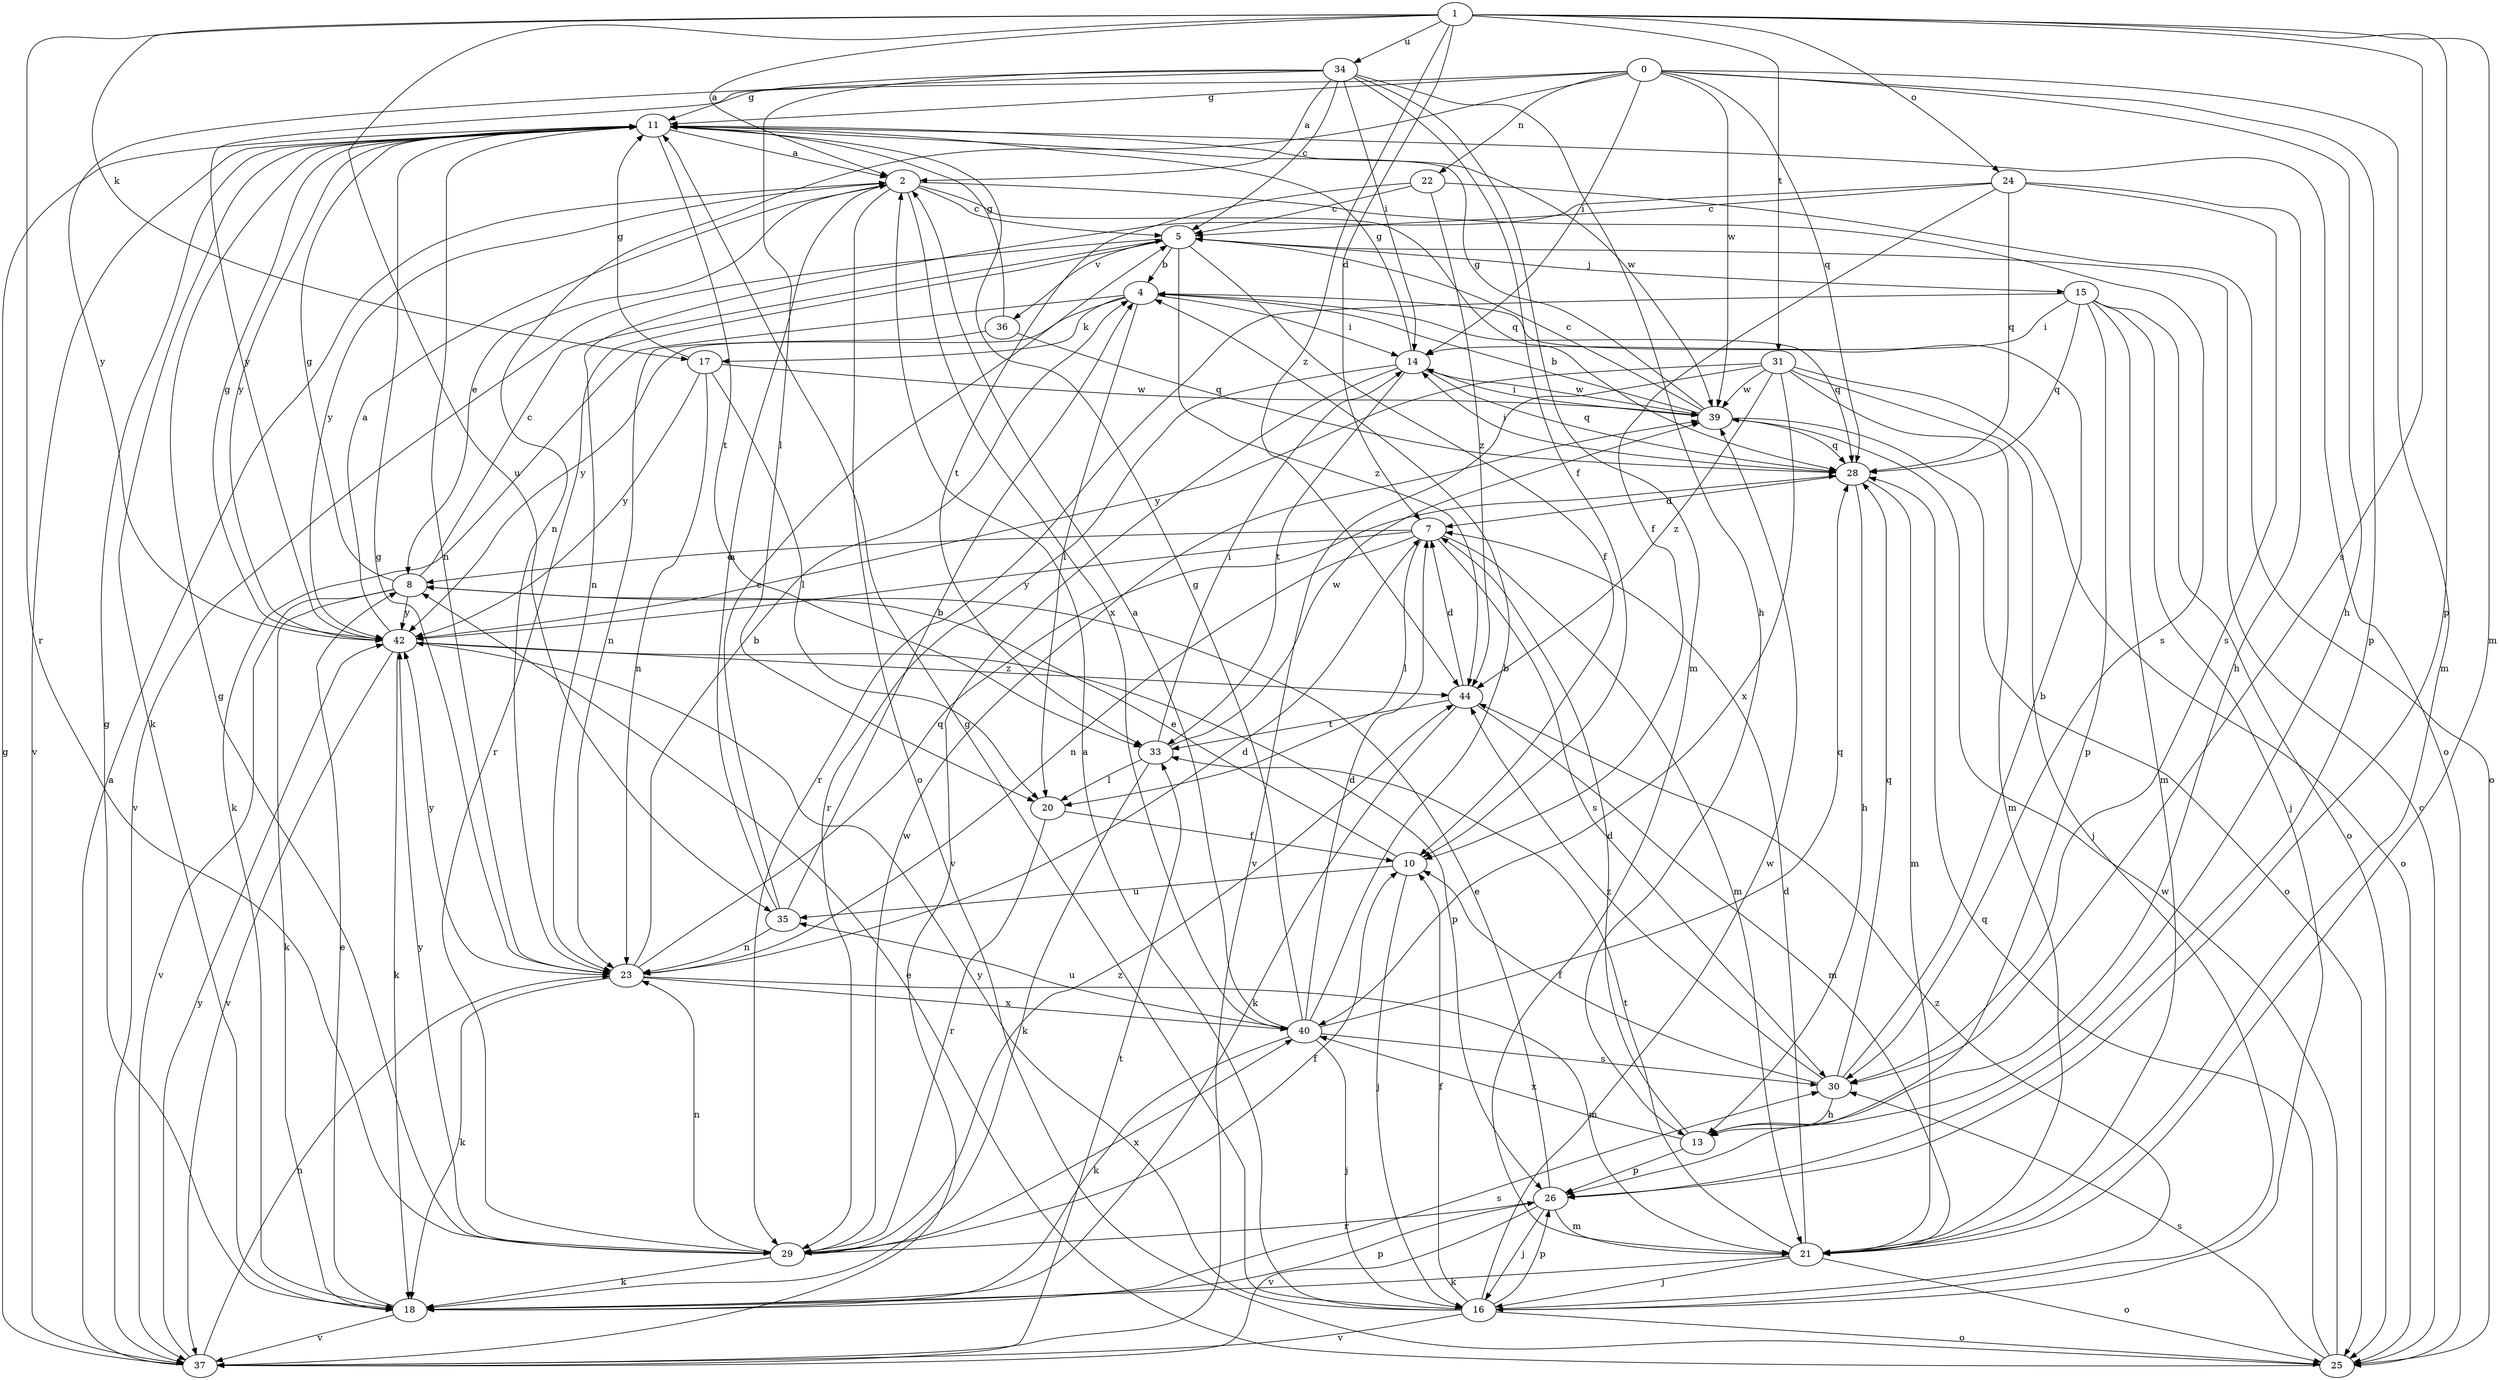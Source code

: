 strict digraph  {
0;
1;
2;
4;
5;
7;
8;
10;
11;
13;
14;
15;
16;
17;
18;
20;
21;
22;
23;
24;
25;
26;
28;
29;
30;
31;
33;
34;
35;
36;
37;
39;
40;
42;
44;
0 -> 11  [label=g];
0 -> 13  [label=h];
0 -> 14  [label=i];
0 -> 21  [label=m];
0 -> 22  [label=n];
0 -> 23  [label=n];
0 -> 26  [label=p];
0 -> 28  [label=q];
0 -> 39  [label=w];
0 -> 42  [label=y];
1 -> 2  [label=a];
1 -> 7  [label=d];
1 -> 17  [label=k];
1 -> 21  [label=m];
1 -> 24  [label=o];
1 -> 26  [label=p];
1 -> 29  [label=r];
1 -> 30  [label=s];
1 -> 31  [label=t];
1 -> 34  [label=u];
1 -> 35  [label=u];
1 -> 44  [label=z];
2 -> 5  [label=c];
2 -> 8  [label=e];
2 -> 25  [label=o];
2 -> 28  [label=q];
2 -> 30  [label=s];
2 -> 40  [label=x];
2 -> 42  [label=y];
4 -> 14  [label=i];
4 -> 17  [label=k];
4 -> 18  [label=k];
4 -> 20  [label=l];
4 -> 28  [label=q];
4 -> 42  [label=y];
5 -> 4  [label=b];
5 -> 10  [label=f];
5 -> 15  [label=j];
5 -> 29  [label=r];
5 -> 36  [label=v];
5 -> 37  [label=v];
5 -> 44  [label=z];
7 -> 8  [label=e];
7 -> 20  [label=l];
7 -> 21  [label=m];
7 -> 23  [label=n];
7 -> 30  [label=s];
7 -> 42  [label=y];
8 -> 5  [label=c];
8 -> 11  [label=g];
8 -> 18  [label=k];
8 -> 37  [label=v];
8 -> 42  [label=y];
10 -> 8  [label=e];
10 -> 16  [label=j];
10 -> 35  [label=u];
11 -> 2  [label=a];
11 -> 18  [label=k];
11 -> 23  [label=n];
11 -> 25  [label=o];
11 -> 33  [label=t];
11 -> 37  [label=v];
11 -> 39  [label=w];
11 -> 42  [label=y];
13 -> 7  [label=d];
13 -> 26  [label=p];
13 -> 40  [label=x];
14 -> 11  [label=g];
14 -> 28  [label=q];
14 -> 29  [label=r];
14 -> 33  [label=t];
14 -> 37  [label=v];
14 -> 39  [label=w];
15 -> 14  [label=i];
15 -> 16  [label=j];
15 -> 21  [label=m];
15 -> 25  [label=o];
15 -> 26  [label=p];
15 -> 28  [label=q];
15 -> 29  [label=r];
16 -> 2  [label=a];
16 -> 10  [label=f];
16 -> 11  [label=g];
16 -> 25  [label=o];
16 -> 26  [label=p];
16 -> 37  [label=v];
16 -> 39  [label=w];
16 -> 42  [label=y];
16 -> 44  [label=z];
17 -> 11  [label=g];
17 -> 20  [label=l];
17 -> 23  [label=n];
17 -> 39  [label=w];
17 -> 42  [label=y];
18 -> 8  [label=e];
18 -> 11  [label=g];
18 -> 26  [label=p];
18 -> 30  [label=s];
18 -> 37  [label=v];
20 -> 10  [label=f];
20 -> 29  [label=r];
21 -> 7  [label=d];
21 -> 16  [label=j];
21 -> 18  [label=k];
21 -> 25  [label=o];
21 -> 33  [label=t];
22 -> 5  [label=c];
22 -> 25  [label=o];
22 -> 33  [label=t];
22 -> 44  [label=z];
23 -> 4  [label=b];
23 -> 7  [label=d];
23 -> 11  [label=g];
23 -> 18  [label=k];
23 -> 21  [label=m];
23 -> 28  [label=q];
23 -> 40  [label=x];
23 -> 42  [label=y];
24 -> 5  [label=c];
24 -> 10  [label=f];
24 -> 13  [label=h];
24 -> 23  [label=n];
24 -> 28  [label=q];
24 -> 30  [label=s];
25 -> 5  [label=c];
25 -> 8  [label=e];
25 -> 28  [label=q];
25 -> 30  [label=s];
25 -> 39  [label=w];
26 -> 8  [label=e];
26 -> 16  [label=j];
26 -> 21  [label=m];
26 -> 29  [label=r];
26 -> 37  [label=v];
28 -> 7  [label=d];
28 -> 13  [label=h];
28 -> 14  [label=i];
28 -> 21  [label=m];
29 -> 10  [label=f];
29 -> 11  [label=g];
29 -> 18  [label=k];
29 -> 23  [label=n];
29 -> 39  [label=w];
29 -> 40  [label=x];
29 -> 42  [label=y];
29 -> 44  [label=z];
30 -> 4  [label=b];
30 -> 10  [label=f];
30 -> 13  [label=h];
30 -> 28  [label=q];
30 -> 44  [label=z];
31 -> 16  [label=j];
31 -> 21  [label=m];
31 -> 25  [label=o];
31 -> 37  [label=v];
31 -> 39  [label=w];
31 -> 40  [label=x];
31 -> 42  [label=y];
31 -> 44  [label=z];
33 -> 14  [label=i];
33 -> 18  [label=k];
33 -> 20  [label=l];
33 -> 39  [label=w];
34 -> 2  [label=a];
34 -> 5  [label=c];
34 -> 10  [label=f];
34 -> 11  [label=g];
34 -> 13  [label=h];
34 -> 14  [label=i];
34 -> 20  [label=l];
34 -> 21  [label=m];
34 -> 42  [label=y];
35 -> 2  [label=a];
35 -> 4  [label=b];
35 -> 5  [label=c];
35 -> 23  [label=n];
36 -> 11  [label=g];
36 -> 23  [label=n];
36 -> 28  [label=q];
37 -> 2  [label=a];
37 -> 11  [label=g];
37 -> 23  [label=n];
37 -> 33  [label=t];
37 -> 42  [label=y];
39 -> 4  [label=b];
39 -> 5  [label=c];
39 -> 11  [label=g];
39 -> 14  [label=i];
39 -> 25  [label=o];
39 -> 28  [label=q];
40 -> 2  [label=a];
40 -> 4  [label=b];
40 -> 7  [label=d];
40 -> 11  [label=g];
40 -> 16  [label=j];
40 -> 18  [label=k];
40 -> 28  [label=q];
40 -> 30  [label=s];
40 -> 35  [label=u];
42 -> 2  [label=a];
42 -> 11  [label=g];
42 -> 18  [label=k];
42 -> 26  [label=p];
42 -> 37  [label=v];
42 -> 44  [label=z];
44 -> 7  [label=d];
44 -> 18  [label=k];
44 -> 21  [label=m];
44 -> 33  [label=t];
}
